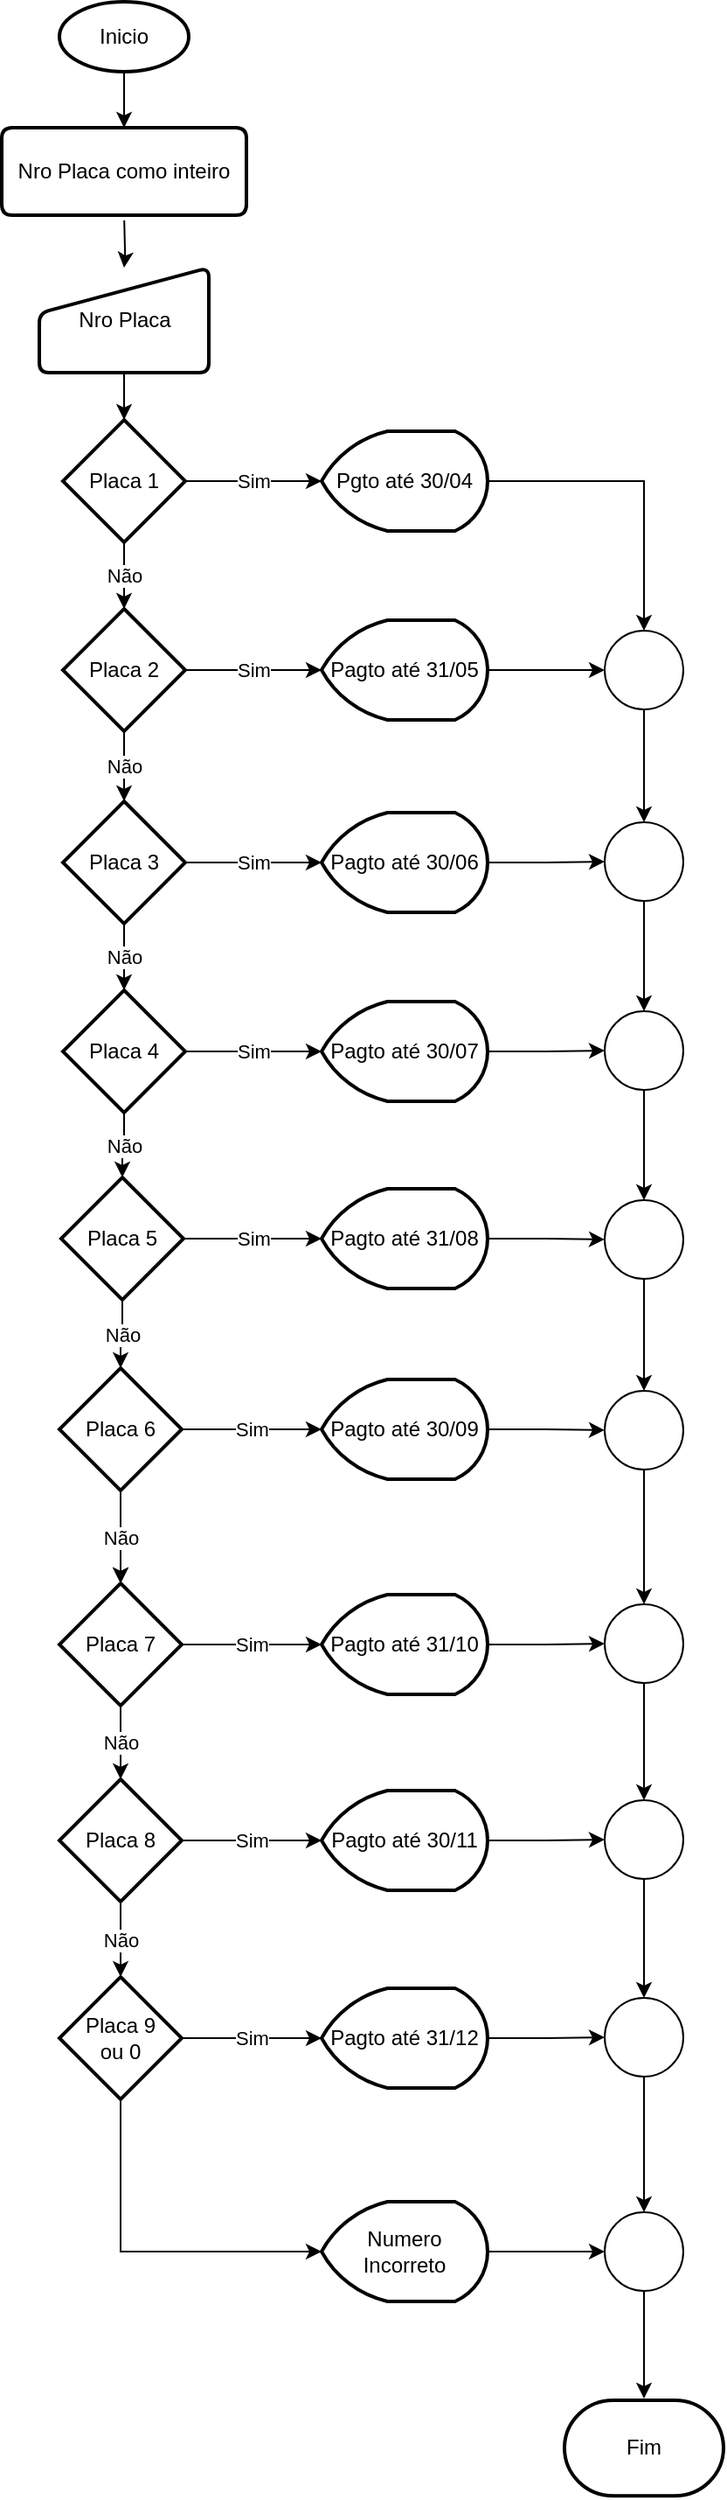 <mxfile version="21.7.4" type="github">
  <diagram name="Página-1" id="2ry5tGXKJn9GYqkvxmp8">
    <mxGraphModel dx="911" dy="1629" grid="1" gridSize="10" guides="1" tooltips="1" connect="1" arrows="1" fold="1" page="1" pageScale="1" pageWidth="827" pageHeight="1169" math="0" shadow="0">
      <root>
        <mxCell id="0" />
        <mxCell id="1" parent="0" />
        <mxCell id="ICQEcUkC6jx3Jm0bSlPK-83" value="" style="edgeStyle=orthogonalEdgeStyle;rounded=0;orthogonalLoop=1;jettySize=auto;html=1;" edge="1" parent="1" source="ICQEcUkC6jx3Jm0bSlPK-1" target="ICQEcUkC6jx3Jm0bSlPK-82">
          <mxGeometry relative="1" as="geometry" />
        </mxCell>
        <mxCell id="ICQEcUkC6jx3Jm0bSlPK-1" value="Inicio" style="strokeWidth=2;html=1;shape=mxgraph.flowchart.start_1;whiteSpace=wrap;" vertex="1" parent="1">
          <mxGeometry x="60" y="-80" width="74" height="40" as="geometry" />
        </mxCell>
        <mxCell id="ICQEcUkC6jx3Jm0bSlPK-5" value="" style="edgeStyle=orthogonalEdgeStyle;rounded=0;orthogonalLoop=1;jettySize=auto;html=1;" edge="1" parent="1" source="ICQEcUkC6jx3Jm0bSlPK-2" target="ICQEcUkC6jx3Jm0bSlPK-4">
          <mxGeometry relative="1" as="geometry" />
        </mxCell>
        <mxCell id="ICQEcUkC6jx3Jm0bSlPK-2" value="Nro Placa" style="html=1;strokeWidth=2;shape=manualInput;whiteSpace=wrap;rounded=1;size=26;arcSize=11;" vertex="1" parent="1">
          <mxGeometry x="48.5" y="72" width="97" height="60" as="geometry" />
        </mxCell>
        <mxCell id="ICQEcUkC6jx3Jm0bSlPK-29" value="Não" style="edgeStyle=orthogonalEdgeStyle;rounded=0;orthogonalLoop=1;jettySize=auto;html=1;" edge="1" parent="1" source="ICQEcUkC6jx3Jm0bSlPK-13" target="ICQEcUkC6jx3Jm0bSlPK-14">
          <mxGeometry relative="1" as="geometry" />
        </mxCell>
        <mxCell id="ICQEcUkC6jx3Jm0bSlPK-63" value="Sim" style="edgeStyle=orthogonalEdgeStyle;rounded=0;orthogonalLoop=1;jettySize=auto;html=1;" edge="1" parent="1" source="ICQEcUkC6jx3Jm0bSlPK-4" target="ICQEcUkC6jx3Jm0bSlPK-40">
          <mxGeometry relative="1" as="geometry" />
        </mxCell>
        <mxCell id="ICQEcUkC6jx3Jm0bSlPK-4" value="Placa 1" style="strokeWidth=2;html=1;shape=mxgraph.flowchart.decision;whiteSpace=wrap;" vertex="1" parent="1">
          <mxGeometry x="62" y="159" width="70" height="70" as="geometry" />
        </mxCell>
        <mxCell id="ICQEcUkC6jx3Jm0bSlPK-34" value="Não" style="edgeStyle=orthogonalEdgeStyle;rounded=0;orthogonalLoop=1;jettySize=auto;html=1;" edge="1" parent="1" source="ICQEcUkC6jx3Jm0bSlPK-14" target="ICQEcUkC6jx3Jm0bSlPK-15">
          <mxGeometry relative="1" as="geometry" />
        </mxCell>
        <mxCell id="ICQEcUkC6jx3Jm0bSlPK-65" value="Sim" style="edgeStyle=orthogonalEdgeStyle;rounded=0;orthogonalLoop=1;jettySize=auto;html=1;" edge="1" parent="1" source="ICQEcUkC6jx3Jm0bSlPK-14" target="ICQEcUkC6jx3Jm0bSlPK-48">
          <mxGeometry relative="1" as="geometry" />
        </mxCell>
        <mxCell id="ICQEcUkC6jx3Jm0bSlPK-14" value="Placa 3" style="strokeWidth=2;html=1;shape=mxgraph.flowchart.decision;whiteSpace=wrap;" vertex="1" parent="1">
          <mxGeometry x="62" y="377" width="70" height="70" as="geometry" />
        </mxCell>
        <mxCell id="ICQEcUkC6jx3Jm0bSlPK-35" value="Não" style="edgeStyle=orthogonalEdgeStyle;rounded=0;orthogonalLoop=1;jettySize=auto;html=1;" edge="1" parent="1" source="ICQEcUkC6jx3Jm0bSlPK-15" target="ICQEcUkC6jx3Jm0bSlPK-16">
          <mxGeometry relative="1" as="geometry" />
        </mxCell>
        <mxCell id="ICQEcUkC6jx3Jm0bSlPK-66" value="Sim" style="edgeStyle=orthogonalEdgeStyle;rounded=0;orthogonalLoop=1;jettySize=auto;html=1;" edge="1" parent="1" source="ICQEcUkC6jx3Jm0bSlPK-15" target="ICQEcUkC6jx3Jm0bSlPK-49">
          <mxGeometry relative="1" as="geometry" />
        </mxCell>
        <mxCell id="ICQEcUkC6jx3Jm0bSlPK-15" value="Placa 4" style="strokeWidth=2;html=1;shape=mxgraph.flowchart.decision;whiteSpace=wrap;" vertex="1" parent="1">
          <mxGeometry x="62" y="485" width="70" height="70" as="geometry" />
        </mxCell>
        <mxCell id="ICQEcUkC6jx3Jm0bSlPK-28" value="" style="edgeStyle=orthogonalEdgeStyle;rounded=0;orthogonalLoop=1;jettySize=auto;html=1;" edge="1" parent="1" source="ICQEcUkC6jx3Jm0bSlPK-17" target="ICQEcUkC6jx3Jm0bSlPK-18">
          <mxGeometry relative="1" as="geometry" />
        </mxCell>
        <mxCell id="ICQEcUkC6jx3Jm0bSlPK-67" value="Sim" style="edgeStyle=orthogonalEdgeStyle;rounded=0;orthogonalLoop=1;jettySize=auto;html=1;" edge="1" parent="1" source="ICQEcUkC6jx3Jm0bSlPK-16" target="ICQEcUkC6jx3Jm0bSlPK-50">
          <mxGeometry relative="1" as="geometry" />
        </mxCell>
        <mxCell id="ICQEcUkC6jx3Jm0bSlPK-16" value="Placa 5" style="strokeWidth=2;html=1;shape=mxgraph.flowchart.decision;whiteSpace=wrap;" vertex="1" parent="1">
          <mxGeometry x="61" y="592" width="70" height="70" as="geometry" />
        </mxCell>
        <mxCell id="ICQEcUkC6jx3Jm0bSlPK-26" value="Não" style="edgeStyle=orthogonalEdgeStyle;rounded=0;orthogonalLoop=1;jettySize=auto;html=1;" edge="1" parent="1" source="ICQEcUkC6jx3Jm0bSlPK-18" target="ICQEcUkC6jx3Jm0bSlPK-19">
          <mxGeometry relative="1" as="geometry" />
        </mxCell>
        <mxCell id="ICQEcUkC6jx3Jm0bSlPK-37" value="Não" style="edgeStyle=orthogonalEdgeStyle;rounded=0;orthogonalLoop=1;jettySize=auto;html=1;" edge="1" parent="1" source="ICQEcUkC6jx3Jm0bSlPK-19" target="ICQEcUkC6jx3Jm0bSlPK-20">
          <mxGeometry relative="1" as="geometry" />
        </mxCell>
        <mxCell id="ICQEcUkC6jx3Jm0bSlPK-70" value="Sim" style="edgeStyle=orthogonalEdgeStyle;rounded=0;orthogonalLoop=1;jettySize=auto;html=1;" edge="1" parent="1" source="ICQEcUkC6jx3Jm0bSlPK-19" target="ICQEcUkC6jx3Jm0bSlPK-44">
          <mxGeometry relative="1" as="geometry" />
        </mxCell>
        <mxCell id="ICQEcUkC6jx3Jm0bSlPK-19" value="Placa 8" style="strokeWidth=2;html=1;shape=mxgraph.flowchart.decision;whiteSpace=wrap;" vertex="1" parent="1">
          <mxGeometry x="60" y="936" width="70" height="70" as="geometry" />
        </mxCell>
        <mxCell id="ICQEcUkC6jx3Jm0bSlPK-30" value="Não" style="edgeStyle=orthogonalEdgeStyle;rounded=0;orthogonalLoop=1;jettySize=auto;html=1;" edge="1" parent="1" source="ICQEcUkC6jx3Jm0bSlPK-4" target="ICQEcUkC6jx3Jm0bSlPK-13">
          <mxGeometry relative="1" as="geometry">
            <mxPoint x="377" y="220" as="sourcePoint" />
            <mxPoint x="377" y="332" as="targetPoint" />
          </mxGeometry>
        </mxCell>
        <mxCell id="ICQEcUkC6jx3Jm0bSlPK-64" value="Sim" style="edgeStyle=orthogonalEdgeStyle;rounded=0;orthogonalLoop=1;jettySize=auto;html=1;" edge="1" parent="1" source="ICQEcUkC6jx3Jm0bSlPK-13" target="ICQEcUkC6jx3Jm0bSlPK-47">
          <mxGeometry relative="1" as="geometry" />
        </mxCell>
        <mxCell id="ICQEcUkC6jx3Jm0bSlPK-13" value="Placa 2" style="strokeWidth=2;html=1;shape=mxgraph.flowchart.decision;whiteSpace=wrap;" vertex="1" parent="1">
          <mxGeometry x="62" y="267" width="70" height="70" as="geometry" />
        </mxCell>
        <mxCell id="ICQEcUkC6jx3Jm0bSlPK-71" value="Sim" style="edgeStyle=orthogonalEdgeStyle;rounded=0;orthogonalLoop=1;jettySize=auto;html=1;" edge="1" parent="1" source="ICQEcUkC6jx3Jm0bSlPK-20" target="ICQEcUkC6jx3Jm0bSlPK-43">
          <mxGeometry relative="1" as="geometry" />
        </mxCell>
        <mxCell id="ICQEcUkC6jx3Jm0bSlPK-103" style="edgeStyle=orthogonalEdgeStyle;rounded=0;orthogonalLoop=1;jettySize=auto;html=1;entryX=0;entryY=0.5;entryDx=0;entryDy=0;entryPerimeter=0;exitX=0.5;exitY=1;exitDx=0;exitDy=0;exitPerimeter=0;" edge="1" parent="1" source="ICQEcUkC6jx3Jm0bSlPK-20" target="ICQEcUkC6jx3Jm0bSlPK-42">
          <mxGeometry relative="1" as="geometry">
            <mxPoint x="42" y="1142" as="sourcePoint" />
            <mxPoint x="122" y="1264" as="targetPoint" />
          </mxGeometry>
        </mxCell>
        <mxCell id="ICQEcUkC6jx3Jm0bSlPK-20" value="Placa 9&lt;br&gt;ou 0" style="strokeWidth=2;html=1;shape=mxgraph.flowchart.decision;whiteSpace=wrap;" vertex="1" parent="1">
          <mxGeometry x="60" y="1049" width="70" height="70" as="geometry" />
        </mxCell>
        <mxCell id="ICQEcUkC6jx3Jm0bSlPK-32" value="Não" style="edgeStyle=orthogonalEdgeStyle;rounded=0;orthogonalLoop=1;jettySize=auto;html=1;" edge="1" parent="1" source="ICQEcUkC6jx3Jm0bSlPK-17" target="ICQEcUkC6jx3Jm0bSlPK-18">
          <mxGeometry relative="1" as="geometry">
            <mxPoint x="377" y="676" as="sourcePoint" />
            <mxPoint x="379" y="830" as="targetPoint" />
          </mxGeometry>
        </mxCell>
        <mxCell id="ICQEcUkC6jx3Jm0bSlPK-69" value="Sim" style="edgeStyle=orthogonalEdgeStyle;rounded=0;orthogonalLoop=1;jettySize=auto;html=1;" edge="1" parent="1" source="ICQEcUkC6jx3Jm0bSlPK-18" target="ICQEcUkC6jx3Jm0bSlPK-45">
          <mxGeometry relative="1" as="geometry" />
        </mxCell>
        <mxCell id="ICQEcUkC6jx3Jm0bSlPK-18" value="Placa 7" style="strokeWidth=2;html=1;shape=mxgraph.flowchart.decision;whiteSpace=wrap;" vertex="1" parent="1">
          <mxGeometry x="60" y="824" width="70" height="70" as="geometry" />
        </mxCell>
        <mxCell id="ICQEcUkC6jx3Jm0bSlPK-33" value="Não" style="edgeStyle=orthogonalEdgeStyle;rounded=0;orthogonalLoop=1;jettySize=auto;html=1;" edge="1" parent="1" source="ICQEcUkC6jx3Jm0bSlPK-16" target="ICQEcUkC6jx3Jm0bSlPK-17">
          <mxGeometry relative="1" as="geometry">
            <mxPoint x="377" y="584" as="sourcePoint" />
            <mxPoint x="377" y="720" as="targetPoint" />
          </mxGeometry>
        </mxCell>
        <mxCell id="ICQEcUkC6jx3Jm0bSlPK-68" value="Sim" style="edgeStyle=orthogonalEdgeStyle;rounded=0;orthogonalLoop=1;jettySize=auto;html=1;" edge="1" parent="1" source="ICQEcUkC6jx3Jm0bSlPK-17" target="ICQEcUkC6jx3Jm0bSlPK-46">
          <mxGeometry relative="1" as="geometry" />
        </mxCell>
        <mxCell id="ICQEcUkC6jx3Jm0bSlPK-17" value="Placa 6" style="strokeWidth=2;html=1;shape=mxgraph.flowchart.decision;whiteSpace=wrap;" vertex="1" parent="1">
          <mxGeometry x="60" y="701" width="70" height="70" as="geometry" />
        </mxCell>
        <mxCell id="ICQEcUkC6jx3Jm0bSlPK-73" value="" style="edgeStyle=orthogonalEdgeStyle;rounded=0;orthogonalLoop=1;jettySize=auto;html=1;" edge="1" parent="1" source="ICQEcUkC6jx3Jm0bSlPK-40" target="ICQEcUkC6jx3Jm0bSlPK-51">
          <mxGeometry relative="1" as="geometry" />
        </mxCell>
        <mxCell id="ICQEcUkC6jx3Jm0bSlPK-40" value="Pgto até 30/04" style="strokeWidth=2;html=1;shape=mxgraph.flowchart.display;whiteSpace=wrap;aspect=fixed;" vertex="1" parent="1">
          <mxGeometry x="210" y="165.5" width="95" height="57" as="geometry" />
        </mxCell>
        <mxCell id="ICQEcUkC6jx3Jm0bSlPK-100" value="" style="edgeStyle=orthogonalEdgeStyle;rounded=0;orthogonalLoop=1;jettySize=auto;html=1;" edge="1" parent="1" source="ICQEcUkC6jx3Jm0bSlPK-42" target="ICQEcUkC6jx3Jm0bSlPK-59">
          <mxGeometry relative="1" as="geometry" />
        </mxCell>
        <mxCell id="ICQEcUkC6jx3Jm0bSlPK-42" value="Numero Incorreto" style="strokeWidth=2;html=1;shape=mxgraph.flowchart.display;whiteSpace=wrap;aspect=fixed;" vertex="1" parent="1">
          <mxGeometry x="210" y="1177.5" width="95" height="57" as="geometry" />
        </mxCell>
        <mxCell id="ICQEcUkC6jx3Jm0bSlPK-99" value="" style="edgeStyle=orthogonalEdgeStyle;rounded=0;orthogonalLoop=1;jettySize=auto;html=1;" edge="1" parent="1" source="ICQEcUkC6jx3Jm0bSlPK-43" target="ICQEcUkC6jx3Jm0bSlPK-58">
          <mxGeometry relative="1" as="geometry" />
        </mxCell>
        <mxCell id="ICQEcUkC6jx3Jm0bSlPK-43" value="Pagto até 31/12" style="strokeWidth=2;html=1;shape=mxgraph.flowchart.display;whiteSpace=wrap;aspect=fixed;" vertex="1" parent="1">
          <mxGeometry x="210" y="1055.5" width="95" height="57" as="geometry" />
        </mxCell>
        <mxCell id="ICQEcUkC6jx3Jm0bSlPK-98" value="" style="edgeStyle=orthogonalEdgeStyle;rounded=0;orthogonalLoop=1;jettySize=auto;html=1;" edge="1" parent="1" source="ICQEcUkC6jx3Jm0bSlPK-44" target="ICQEcUkC6jx3Jm0bSlPK-57">
          <mxGeometry relative="1" as="geometry" />
        </mxCell>
        <mxCell id="ICQEcUkC6jx3Jm0bSlPK-44" value="Pagto até 30/11" style="strokeWidth=2;html=1;shape=mxgraph.flowchart.display;whiteSpace=wrap;aspect=fixed;" vertex="1" parent="1">
          <mxGeometry x="210" y="942.5" width="95" height="57" as="geometry" />
        </mxCell>
        <mxCell id="ICQEcUkC6jx3Jm0bSlPK-97" value="" style="edgeStyle=orthogonalEdgeStyle;rounded=0;orthogonalLoop=1;jettySize=auto;html=1;" edge="1" parent="1" source="ICQEcUkC6jx3Jm0bSlPK-45" target="ICQEcUkC6jx3Jm0bSlPK-56">
          <mxGeometry relative="1" as="geometry" />
        </mxCell>
        <mxCell id="ICQEcUkC6jx3Jm0bSlPK-45" value="Pagto até 31/10" style="strokeWidth=2;html=1;shape=mxgraph.flowchart.display;whiteSpace=wrap;aspect=fixed;" vertex="1" parent="1">
          <mxGeometry x="210" y="830.5" width="95" height="57" as="geometry" />
        </mxCell>
        <mxCell id="ICQEcUkC6jx3Jm0bSlPK-96" value="" style="edgeStyle=orthogonalEdgeStyle;rounded=0;orthogonalLoop=1;jettySize=auto;html=1;" edge="1" parent="1" source="ICQEcUkC6jx3Jm0bSlPK-46" target="ICQEcUkC6jx3Jm0bSlPK-55">
          <mxGeometry relative="1" as="geometry" />
        </mxCell>
        <mxCell id="ICQEcUkC6jx3Jm0bSlPK-46" value="Pagto até 30/09" style="strokeWidth=2;html=1;shape=mxgraph.flowchart.display;whiteSpace=wrap;aspect=fixed;" vertex="1" parent="1">
          <mxGeometry x="210" y="707.5" width="95" height="57" as="geometry" />
        </mxCell>
        <mxCell id="ICQEcUkC6jx3Jm0bSlPK-92" value="" style="edgeStyle=orthogonalEdgeStyle;rounded=0;orthogonalLoop=1;jettySize=auto;html=1;" edge="1" parent="1" source="ICQEcUkC6jx3Jm0bSlPK-47" target="ICQEcUkC6jx3Jm0bSlPK-51">
          <mxGeometry relative="1" as="geometry" />
        </mxCell>
        <mxCell id="ICQEcUkC6jx3Jm0bSlPK-47" value="Pagto até 31/05" style="strokeWidth=2;html=1;shape=mxgraph.flowchart.display;whiteSpace=wrap;aspect=fixed;" vertex="1" parent="1">
          <mxGeometry x="210" y="273.5" width="95" height="57" as="geometry" />
        </mxCell>
        <mxCell id="ICQEcUkC6jx3Jm0bSlPK-93" value="" style="edgeStyle=orthogonalEdgeStyle;rounded=0;orthogonalLoop=1;jettySize=auto;html=1;" edge="1" parent="1" source="ICQEcUkC6jx3Jm0bSlPK-48" target="ICQEcUkC6jx3Jm0bSlPK-52">
          <mxGeometry relative="1" as="geometry" />
        </mxCell>
        <mxCell id="ICQEcUkC6jx3Jm0bSlPK-48" value="Pagto até 30/06" style="strokeWidth=2;html=1;shape=mxgraph.flowchart.display;whiteSpace=wrap;aspect=fixed;" vertex="1" parent="1">
          <mxGeometry x="210" y="383.5" width="95" height="57" as="geometry" />
        </mxCell>
        <mxCell id="ICQEcUkC6jx3Jm0bSlPK-94" value="" style="edgeStyle=orthogonalEdgeStyle;rounded=0;orthogonalLoop=1;jettySize=auto;html=1;" edge="1" parent="1" source="ICQEcUkC6jx3Jm0bSlPK-49" target="ICQEcUkC6jx3Jm0bSlPK-53">
          <mxGeometry relative="1" as="geometry" />
        </mxCell>
        <mxCell id="ICQEcUkC6jx3Jm0bSlPK-49" value="Pagto até 30/07" style="strokeWidth=2;html=1;shape=mxgraph.flowchart.display;whiteSpace=wrap;aspect=fixed;" vertex="1" parent="1">
          <mxGeometry x="210" y="491.5" width="95" height="57" as="geometry" />
        </mxCell>
        <mxCell id="ICQEcUkC6jx3Jm0bSlPK-95" value="" style="edgeStyle=orthogonalEdgeStyle;rounded=0;orthogonalLoop=1;jettySize=auto;html=1;" edge="1" parent="1" source="ICQEcUkC6jx3Jm0bSlPK-50" target="ICQEcUkC6jx3Jm0bSlPK-54">
          <mxGeometry relative="1" as="geometry" />
        </mxCell>
        <mxCell id="ICQEcUkC6jx3Jm0bSlPK-50" value="Pagto até 31/08" style="strokeWidth=2;html=1;shape=mxgraph.flowchart.display;whiteSpace=wrap;aspect=fixed;" vertex="1" parent="1">
          <mxGeometry x="210" y="598.5" width="95" height="57" as="geometry" />
        </mxCell>
        <mxCell id="ICQEcUkC6jx3Jm0bSlPK-74" value="" style="edgeStyle=orthogonalEdgeStyle;rounded=0;orthogonalLoop=1;jettySize=auto;html=1;" edge="1" parent="1" source="ICQEcUkC6jx3Jm0bSlPK-51" target="ICQEcUkC6jx3Jm0bSlPK-52">
          <mxGeometry relative="1" as="geometry" />
        </mxCell>
        <mxCell id="ICQEcUkC6jx3Jm0bSlPK-51" value="" style="verticalLabelPosition=bottom;verticalAlign=top;html=1;shape=mxgraph.flowchart.on-page_reference;aspect=fixed;" vertex="1" parent="1">
          <mxGeometry x="372" y="279.5" width="45" height="45" as="geometry" />
        </mxCell>
        <mxCell id="ICQEcUkC6jx3Jm0bSlPK-75" value="" style="edgeStyle=orthogonalEdgeStyle;rounded=0;orthogonalLoop=1;jettySize=auto;html=1;" edge="1" parent="1" source="ICQEcUkC6jx3Jm0bSlPK-52" target="ICQEcUkC6jx3Jm0bSlPK-53">
          <mxGeometry relative="1" as="geometry" />
        </mxCell>
        <mxCell id="ICQEcUkC6jx3Jm0bSlPK-52" value="" style="verticalLabelPosition=bottom;verticalAlign=top;html=1;shape=mxgraph.flowchart.on-page_reference;aspect=fixed;" vertex="1" parent="1">
          <mxGeometry x="372" y="389" width="45" height="45" as="geometry" />
        </mxCell>
        <mxCell id="ICQEcUkC6jx3Jm0bSlPK-76" value="" style="edgeStyle=orthogonalEdgeStyle;rounded=0;orthogonalLoop=1;jettySize=auto;html=1;" edge="1" parent="1" source="ICQEcUkC6jx3Jm0bSlPK-53" target="ICQEcUkC6jx3Jm0bSlPK-54">
          <mxGeometry relative="1" as="geometry" />
        </mxCell>
        <mxCell id="ICQEcUkC6jx3Jm0bSlPK-53" value="" style="verticalLabelPosition=bottom;verticalAlign=top;html=1;shape=mxgraph.flowchart.on-page_reference;aspect=fixed;" vertex="1" parent="1">
          <mxGeometry x="372" y="497" width="45" height="45" as="geometry" />
        </mxCell>
        <mxCell id="ICQEcUkC6jx3Jm0bSlPK-77" value="" style="edgeStyle=orthogonalEdgeStyle;rounded=0;orthogonalLoop=1;jettySize=auto;html=1;" edge="1" parent="1" source="ICQEcUkC6jx3Jm0bSlPK-54" target="ICQEcUkC6jx3Jm0bSlPK-55">
          <mxGeometry relative="1" as="geometry" />
        </mxCell>
        <mxCell id="ICQEcUkC6jx3Jm0bSlPK-54" value="" style="verticalLabelPosition=bottom;verticalAlign=top;html=1;shape=mxgraph.flowchart.on-page_reference;aspect=fixed;" vertex="1" parent="1">
          <mxGeometry x="372" y="605" width="45" height="45" as="geometry" />
        </mxCell>
        <mxCell id="ICQEcUkC6jx3Jm0bSlPK-78" value="" style="edgeStyle=orthogonalEdgeStyle;rounded=0;orthogonalLoop=1;jettySize=auto;html=1;" edge="1" parent="1" source="ICQEcUkC6jx3Jm0bSlPK-55" target="ICQEcUkC6jx3Jm0bSlPK-56">
          <mxGeometry relative="1" as="geometry" />
        </mxCell>
        <mxCell id="ICQEcUkC6jx3Jm0bSlPK-55" value="" style="verticalLabelPosition=bottom;verticalAlign=top;html=1;shape=mxgraph.flowchart.on-page_reference;aspect=fixed;" vertex="1" parent="1">
          <mxGeometry x="372" y="714" width="45" height="45" as="geometry" />
        </mxCell>
        <mxCell id="ICQEcUkC6jx3Jm0bSlPK-79" value="" style="edgeStyle=orthogonalEdgeStyle;rounded=0;orthogonalLoop=1;jettySize=auto;html=1;" edge="1" parent="1" source="ICQEcUkC6jx3Jm0bSlPK-56" target="ICQEcUkC6jx3Jm0bSlPK-57">
          <mxGeometry relative="1" as="geometry" />
        </mxCell>
        <mxCell id="ICQEcUkC6jx3Jm0bSlPK-56" value="" style="verticalLabelPosition=bottom;verticalAlign=top;html=1;shape=mxgraph.flowchart.on-page_reference;aspect=fixed;" vertex="1" parent="1">
          <mxGeometry x="372" y="836" width="45" height="45" as="geometry" />
        </mxCell>
        <mxCell id="ICQEcUkC6jx3Jm0bSlPK-80" value="" style="edgeStyle=orthogonalEdgeStyle;rounded=0;orthogonalLoop=1;jettySize=auto;html=1;" edge="1" parent="1" source="ICQEcUkC6jx3Jm0bSlPK-57" target="ICQEcUkC6jx3Jm0bSlPK-58">
          <mxGeometry relative="1" as="geometry" />
        </mxCell>
        <mxCell id="ICQEcUkC6jx3Jm0bSlPK-57" value="" style="verticalLabelPosition=bottom;verticalAlign=top;html=1;shape=mxgraph.flowchart.on-page_reference;aspect=fixed;" vertex="1" parent="1">
          <mxGeometry x="372" y="948" width="45" height="45" as="geometry" />
        </mxCell>
        <mxCell id="ICQEcUkC6jx3Jm0bSlPK-81" value="" style="edgeStyle=orthogonalEdgeStyle;rounded=0;orthogonalLoop=1;jettySize=auto;html=1;" edge="1" parent="1" source="ICQEcUkC6jx3Jm0bSlPK-58" target="ICQEcUkC6jx3Jm0bSlPK-59">
          <mxGeometry relative="1" as="geometry" />
        </mxCell>
        <mxCell id="ICQEcUkC6jx3Jm0bSlPK-58" value="" style="verticalLabelPosition=bottom;verticalAlign=top;html=1;shape=mxgraph.flowchart.on-page_reference;aspect=fixed;" vertex="1" parent="1">
          <mxGeometry x="372" y="1061" width="45" height="45" as="geometry" />
        </mxCell>
        <mxCell id="ICQEcUkC6jx3Jm0bSlPK-89" value="" style="edgeStyle=orthogonalEdgeStyle;rounded=0;orthogonalLoop=1;jettySize=auto;html=1;" edge="1" parent="1" source="ICQEcUkC6jx3Jm0bSlPK-59">
          <mxGeometry relative="1" as="geometry">
            <mxPoint x="394.5" y="1290" as="targetPoint" />
          </mxGeometry>
        </mxCell>
        <mxCell id="ICQEcUkC6jx3Jm0bSlPK-59" value="" style="verticalLabelPosition=bottom;verticalAlign=top;html=1;shape=mxgraph.flowchart.on-page_reference;aspect=fixed;" vertex="1" parent="1">
          <mxGeometry x="372" y="1183.5" width="45" height="45" as="geometry" />
        </mxCell>
        <mxCell id="ICQEcUkC6jx3Jm0bSlPK-61" value="" style="edgeStyle=orthogonalEdgeStyle;rounded=0;orthogonalLoop=1;jettySize=auto;html=1;" edge="1" parent="1" target="ICQEcUkC6jx3Jm0bSlPK-2">
          <mxGeometry relative="1" as="geometry">
            <mxPoint x="97.1" y="45" as="sourcePoint" />
          </mxGeometry>
        </mxCell>
        <mxCell id="ICQEcUkC6jx3Jm0bSlPK-82" value="Nro Placa como inteiro" style="shape=parallelogram;html=1;strokeWidth=2;perimeter=parallelogramPerimeter;whiteSpace=wrap;rounded=1;arcSize=12;size=0;" vertex="1" parent="1">
          <mxGeometry x="27" y="-8" width="140" height="50" as="geometry" />
        </mxCell>
        <mxCell id="ICQEcUkC6jx3Jm0bSlPK-90" value="Fim" style="strokeWidth=2;html=1;shape=mxgraph.flowchart.terminator;whiteSpace=wrap;aspect=fixed;" vertex="1" parent="1">
          <mxGeometry x="349" y="1291" width="91" height="54.6" as="geometry" />
        </mxCell>
      </root>
    </mxGraphModel>
  </diagram>
</mxfile>
